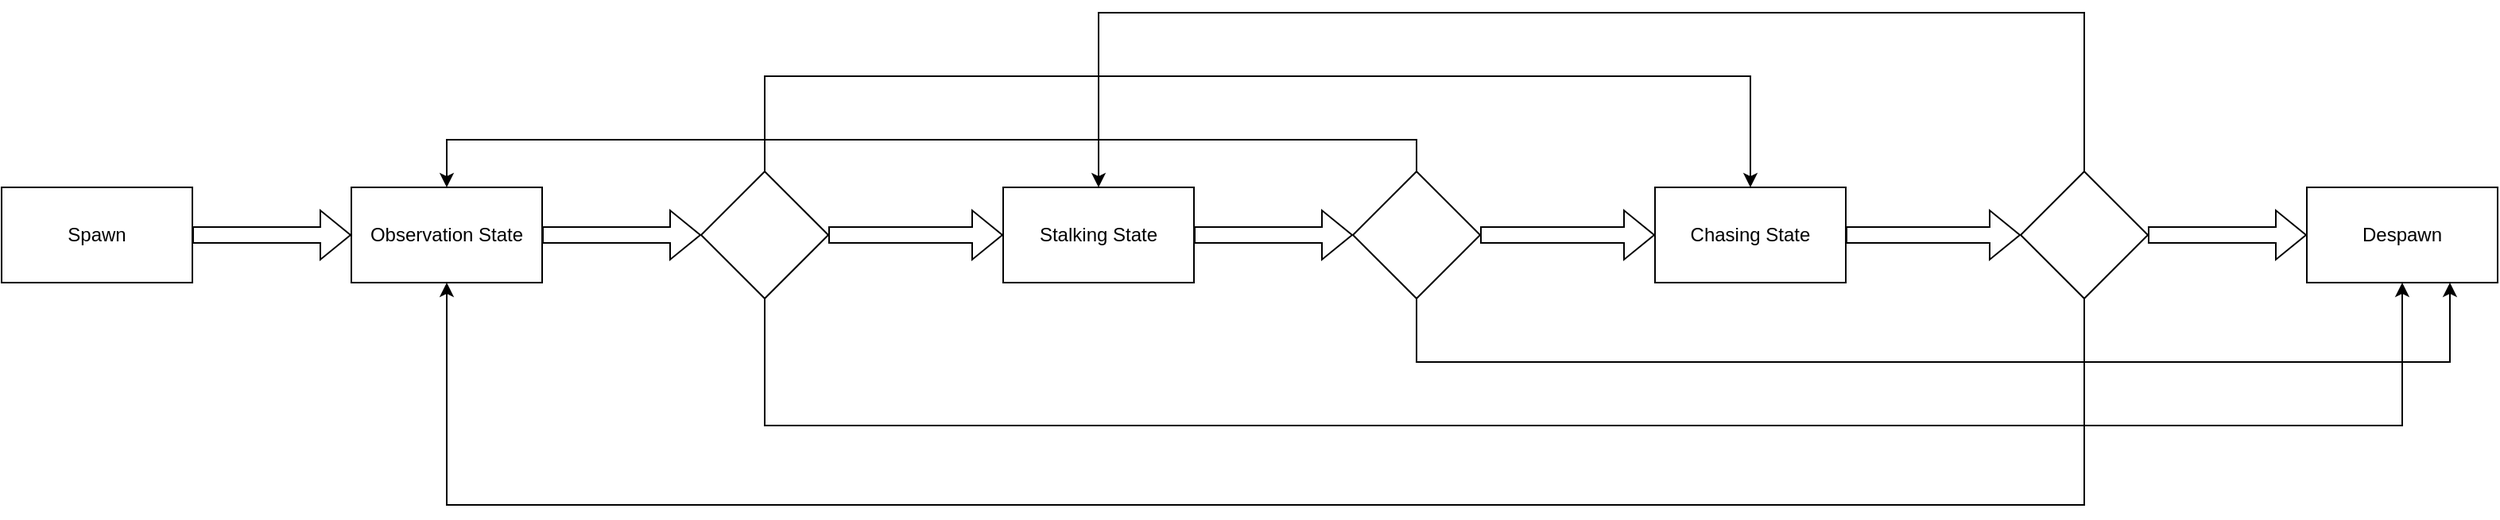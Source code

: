 <mxfile version="22.1.16" type="github">
  <diagram name="Page-1" id="9f46799a-70d6-7492-0946-bef42562c5a5">
    <mxGraphModel dx="2427" dy="713" grid="1" gridSize="10" guides="1" tooltips="1" connect="1" arrows="1" fold="1" page="1" pageScale="1" pageWidth="1100" pageHeight="850" background="none" math="0" shadow="0">
      <root>
        <mxCell id="0" />
        <mxCell id="1" parent="0" />
        <mxCell id="Y99GI6rGSwbLpOmnozQ8-1" value="Despawn" style="rounded=0;whiteSpace=wrap;html=1;" vertex="1" parent="1">
          <mxGeometry x="1280" y="290" width="120" height="60" as="geometry" />
        </mxCell>
        <mxCell id="Y99GI6rGSwbLpOmnozQ8-6" style="edgeStyle=orthogonalEdgeStyle;rounded=0;orthogonalLoop=1;jettySize=auto;html=1;exitX=1;exitY=0.5;exitDx=0;exitDy=0;entryX=0;entryY=0.5;entryDx=0;entryDy=0;shape=flexArrow;" edge="1" parent="1" source="Y99GI6rGSwbLpOmnozQ8-2" target="Y99GI6rGSwbLpOmnozQ8-3">
          <mxGeometry relative="1" as="geometry" />
        </mxCell>
        <mxCell id="Y99GI6rGSwbLpOmnozQ8-2" value="Spawn" style="rounded=0;whiteSpace=wrap;html=1;" vertex="1" parent="1">
          <mxGeometry x="-170" y="290" width="120" height="60" as="geometry" />
        </mxCell>
        <mxCell id="Y99GI6rGSwbLpOmnozQ8-3" value="Observation State" style="rounded=0;whiteSpace=wrap;html=1;" vertex="1" parent="1">
          <mxGeometry x="50" y="290" width="120" height="60" as="geometry" />
        </mxCell>
        <mxCell id="Y99GI6rGSwbLpOmnozQ8-10" style="edgeStyle=orthogonalEdgeStyle;rounded=0;orthogonalLoop=1;jettySize=auto;html=1;exitX=1;exitY=0.5;exitDx=0;exitDy=0;entryX=0;entryY=0.5;entryDx=0;entryDy=0;shape=flexArrow;" edge="1" parent="1" source="Y99GI6rGSwbLpOmnozQ8-21" target="Y99GI6rGSwbLpOmnozQ8-8">
          <mxGeometry relative="1" as="geometry" />
        </mxCell>
        <mxCell id="Y99GI6rGSwbLpOmnozQ8-4" value="Stalking State" style="rounded=0;whiteSpace=wrap;html=1;" vertex="1" parent="1">
          <mxGeometry x="460" y="290" width="120" height="60" as="geometry" />
        </mxCell>
        <mxCell id="Y99GI6rGSwbLpOmnozQ8-7" style="edgeStyle=orthogonalEdgeStyle;rounded=0;orthogonalLoop=1;jettySize=auto;html=1;exitX=1;exitY=0.5;exitDx=0;exitDy=0;entryX=0;entryY=0.5;entryDx=0;entryDy=0;shape=flexArrow;" edge="1" parent="1" source="Y99GI6rGSwbLpOmnozQ8-18" target="Y99GI6rGSwbLpOmnozQ8-4">
          <mxGeometry relative="1" as="geometry" />
        </mxCell>
        <mxCell id="Y99GI6rGSwbLpOmnozQ8-9" style="edgeStyle=orthogonalEdgeStyle;rounded=0;orthogonalLoop=1;jettySize=auto;html=1;exitX=1;exitY=0.5;exitDx=0;exitDy=0;entryX=0;entryY=0.5;entryDx=0;entryDy=0;shape=flexArrow;" edge="1" parent="1" source="Y99GI6rGSwbLpOmnozQ8-23" target="Y99GI6rGSwbLpOmnozQ8-1">
          <mxGeometry relative="1" as="geometry" />
        </mxCell>
        <mxCell id="Y99GI6rGSwbLpOmnozQ8-8" value="Chasing State" style="rounded=0;whiteSpace=wrap;html=1;" vertex="1" parent="1">
          <mxGeometry x="870" y="290" width="120" height="60" as="geometry" />
        </mxCell>
        <mxCell id="Y99GI6rGSwbLpOmnozQ8-17" value="" style="edgeStyle=orthogonalEdgeStyle;rounded=0;orthogonalLoop=1;jettySize=auto;html=1;exitX=1;exitY=0.5;exitDx=0;exitDy=0;entryX=0;entryY=0.5;entryDx=0;entryDy=0;shape=flexArrow;" edge="1" parent="1" source="Y99GI6rGSwbLpOmnozQ8-3" target="Y99GI6rGSwbLpOmnozQ8-18">
          <mxGeometry relative="1" as="geometry">
            <mxPoint x="390" y="320" as="sourcePoint" />
            <mxPoint x="470" y="320" as="targetPoint" />
          </mxGeometry>
        </mxCell>
        <mxCell id="Y99GI6rGSwbLpOmnozQ8-29" style="edgeStyle=orthogonalEdgeStyle;rounded=0;orthogonalLoop=1;jettySize=auto;html=1;entryX=0.5;entryY=1;entryDx=0;entryDy=0;" edge="1" parent="1" source="Y99GI6rGSwbLpOmnozQ8-18" target="Y99GI6rGSwbLpOmnozQ8-1">
          <mxGeometry relative="1" as="geometry">
            <Array as="points">
              <mxPoint x="310" y="440" />
              <mxPoint x="1340" y="440" />
            </Array>
          </mxGeometry>
        </mxCell>
        <mxCell id="Y99GI6rGSwbLpOmnozQ8-37" style="edgeStyle=orthogonalEdgeStyle;rounded=0;orthogonalLoop=1;jettySize=auto;html=1;entryX=0.5;entryY=0;entryDx=0;entryDy=0;" edge="1" parent="1" source="Y99GI6rGSwbLpOmnozQ8-18" target="Y99GI6rGSwbLpOmnozQ8-8">
          <mxGeometry relative="1" as="geometry">
            <Array as="points">
              <mxPoint x="310" y="220" />
              <mxPoint x="930" y="220" />
            </Array>
          </mxGeometry>
        </mxCell>
        <mxCell id="Y99GI6rGSwbLpOmnozQ8-18" value="" style="rhombus;whiteSpace=wrap;html=1;" vertex="1" parent="1">
          <mxGeometry x="270" y="280" width="80" height="80" as="geometry" />
        </mxCell>
        <mxCell id="Y99GI6rGSwbLpOmnozQ8-20" value="" style="edgeStyle=orthogonalEdgeStyle;rounded=0;orthogonalLoop=1;jettySize=auto;html=1;exitX=1;exitY=0.5;exitDx=0;exitDy=0;entryX=0;entryY=0.5;entryDx=0;entryDy=0;shape=flexArrow;" edge="1" parent="1" source="Y99GI6rGSwbLpOmnozQ8-4" target="Y99GI6rGSwbLpOmnozQ8-21">
          <mxGeometry relative="1" as="geometry">
            <mxPoint x="590" y="320" as="sourcePoint" />
            <mxPoint x="670" y="320" as="targetPoint" />
          </mxGeometry>
        </mxCell>
        <mxCell id="Y99GI6rGSwbLpOmnozQ8-25" style="edgeStyle=orthogonalEdgeStyle;rounded=0;orthogonalLoop=1;jettySize=auto;html=1;entryX=0.5;entryY=0;entryDx=0;entryDy=0;" edge="1" parent="1" source="Y99GI6rGSwbLpOmnozQ8-21" target="Y99GI6rGSwbLpOmnozQ8-3">
          <mxGeometry relative="1" as="geometry">
            <Array as="points">
              <mxPoint x="720" y="260" />
              <mxPoint x="110" y="260" />
            </Array>
          </mxGeometry>
        </mxCell>
        <mxCell id="Y99GI6rGSwbLpOmnozQ8-28" style="edgeStyle=orthogonalEdgeStyle;rounded=0;orthogonalLoop=1;jettySize=auto;html=1;entryX=0.75;entryY=1;entryDx=0;entryDy=0;" edge="1" parent="1" source="Y99GI6rGSwbLpOmnozQ8-21" target="Y99GI6rGSwbLpOmnozQ8-1">
          <mxGeometry relative="1" as="geometry">
            <Array as="points">
              <mxPoint x="720" y="400" />
              <mxPoint x="1370" y="400" />
            </Array>
          </mxGeometry>
        </mxCell>
        <mxCell id="Y99GI6rGSwbLpOmnozQ8-21" value="" style="rhombus;whiteSpace=wrap;html=1;" vertex="1" parent="1">
          <mxGeometry x="680" y="280" width="80" height="80" as="geometry" />
        </mxCell>
        <mxCell id="Y99GI6rGSwbLpOmnozQ8-22" value="" style="edgeStyle=orthogonalEdgeStyle;rounded=0;orthogonalLoop=1;jettySize=auto;html=1;exitX=1;exitY=0.5;exitDx=0;exitDy=0;entryX=0;entryY=0.5;entryDx=0;entryDy=0;shape=flexArrow;" edge="1" parent="1" source="Y99GI6rGSwbLpOmnozQ8-8" target="Y99GI6rGSwbLpOmnozQ8-23">
          <mxGeometry relative="1" as="geometry">
            <mxPoint x="790" y="320" as="sourcePoint" />
            <mxPoint x="870" y="320" as="targetPoint" />
          </mxGeometry>
        </mxCell>
        <mxCell id="Y99GI6rGSwbLpOmnozQ8-31" style="edgeStyle=orthogonalEdgeStyle;rounded=0;orthogonalLoop=1;jettySize=auto;html=1;entryX=0.5;entryY=0;entryDx=0;entryDy=0;" edge="1" parent="1" source="Y99GI6rGSwbLpOmnozQ8-23" target="Y99GI6rGSwbLpOmnozQ8-4">
          <mxGeometry relative="1" as="geometry">
            <Array as="points">
              <mxPoint x="1140" y="180" />
              <mxPoint x="520" y="180" />
            </Array>
          </mxGeometry>
        </mxCell>
        <mxCell id="Y99GI6rGSwbLpOmnozQ8-33" style="edgeStyle=orthogonalEdgeStyle;rounded=0;orthogonalLoop=1;jettySize=auto;html=1;entryX=0.5;entryY=1;entryDx=0;entryDy=0;" edge="1" parent="1" source="Y99GI6rGSwbLpOmnozQ8-23" target="Y99GI6rGSwbLpOmnozQ8-3">
          <mxGeometry relative="1" as="geometry">
            <Array as="points">
              <mxPoint x="1140" y="490" />
              <mxPoint x="110" y="490" />
            </Array>
          </mxGeometry>
        </mxCell>
        <mxCell id="Y99GI6rGSwbLpOmnozQ8-23" value="" style="rhombus;whiteSpace=wrap;html=1;" vertex="1" parent="1">
          <mxGeometry x="1100" y="280" width="80" height="80" as="geometry" />
        </mxCell>
      </root>
    </mxGraphModel>
  </diagram>
</mxfile>
